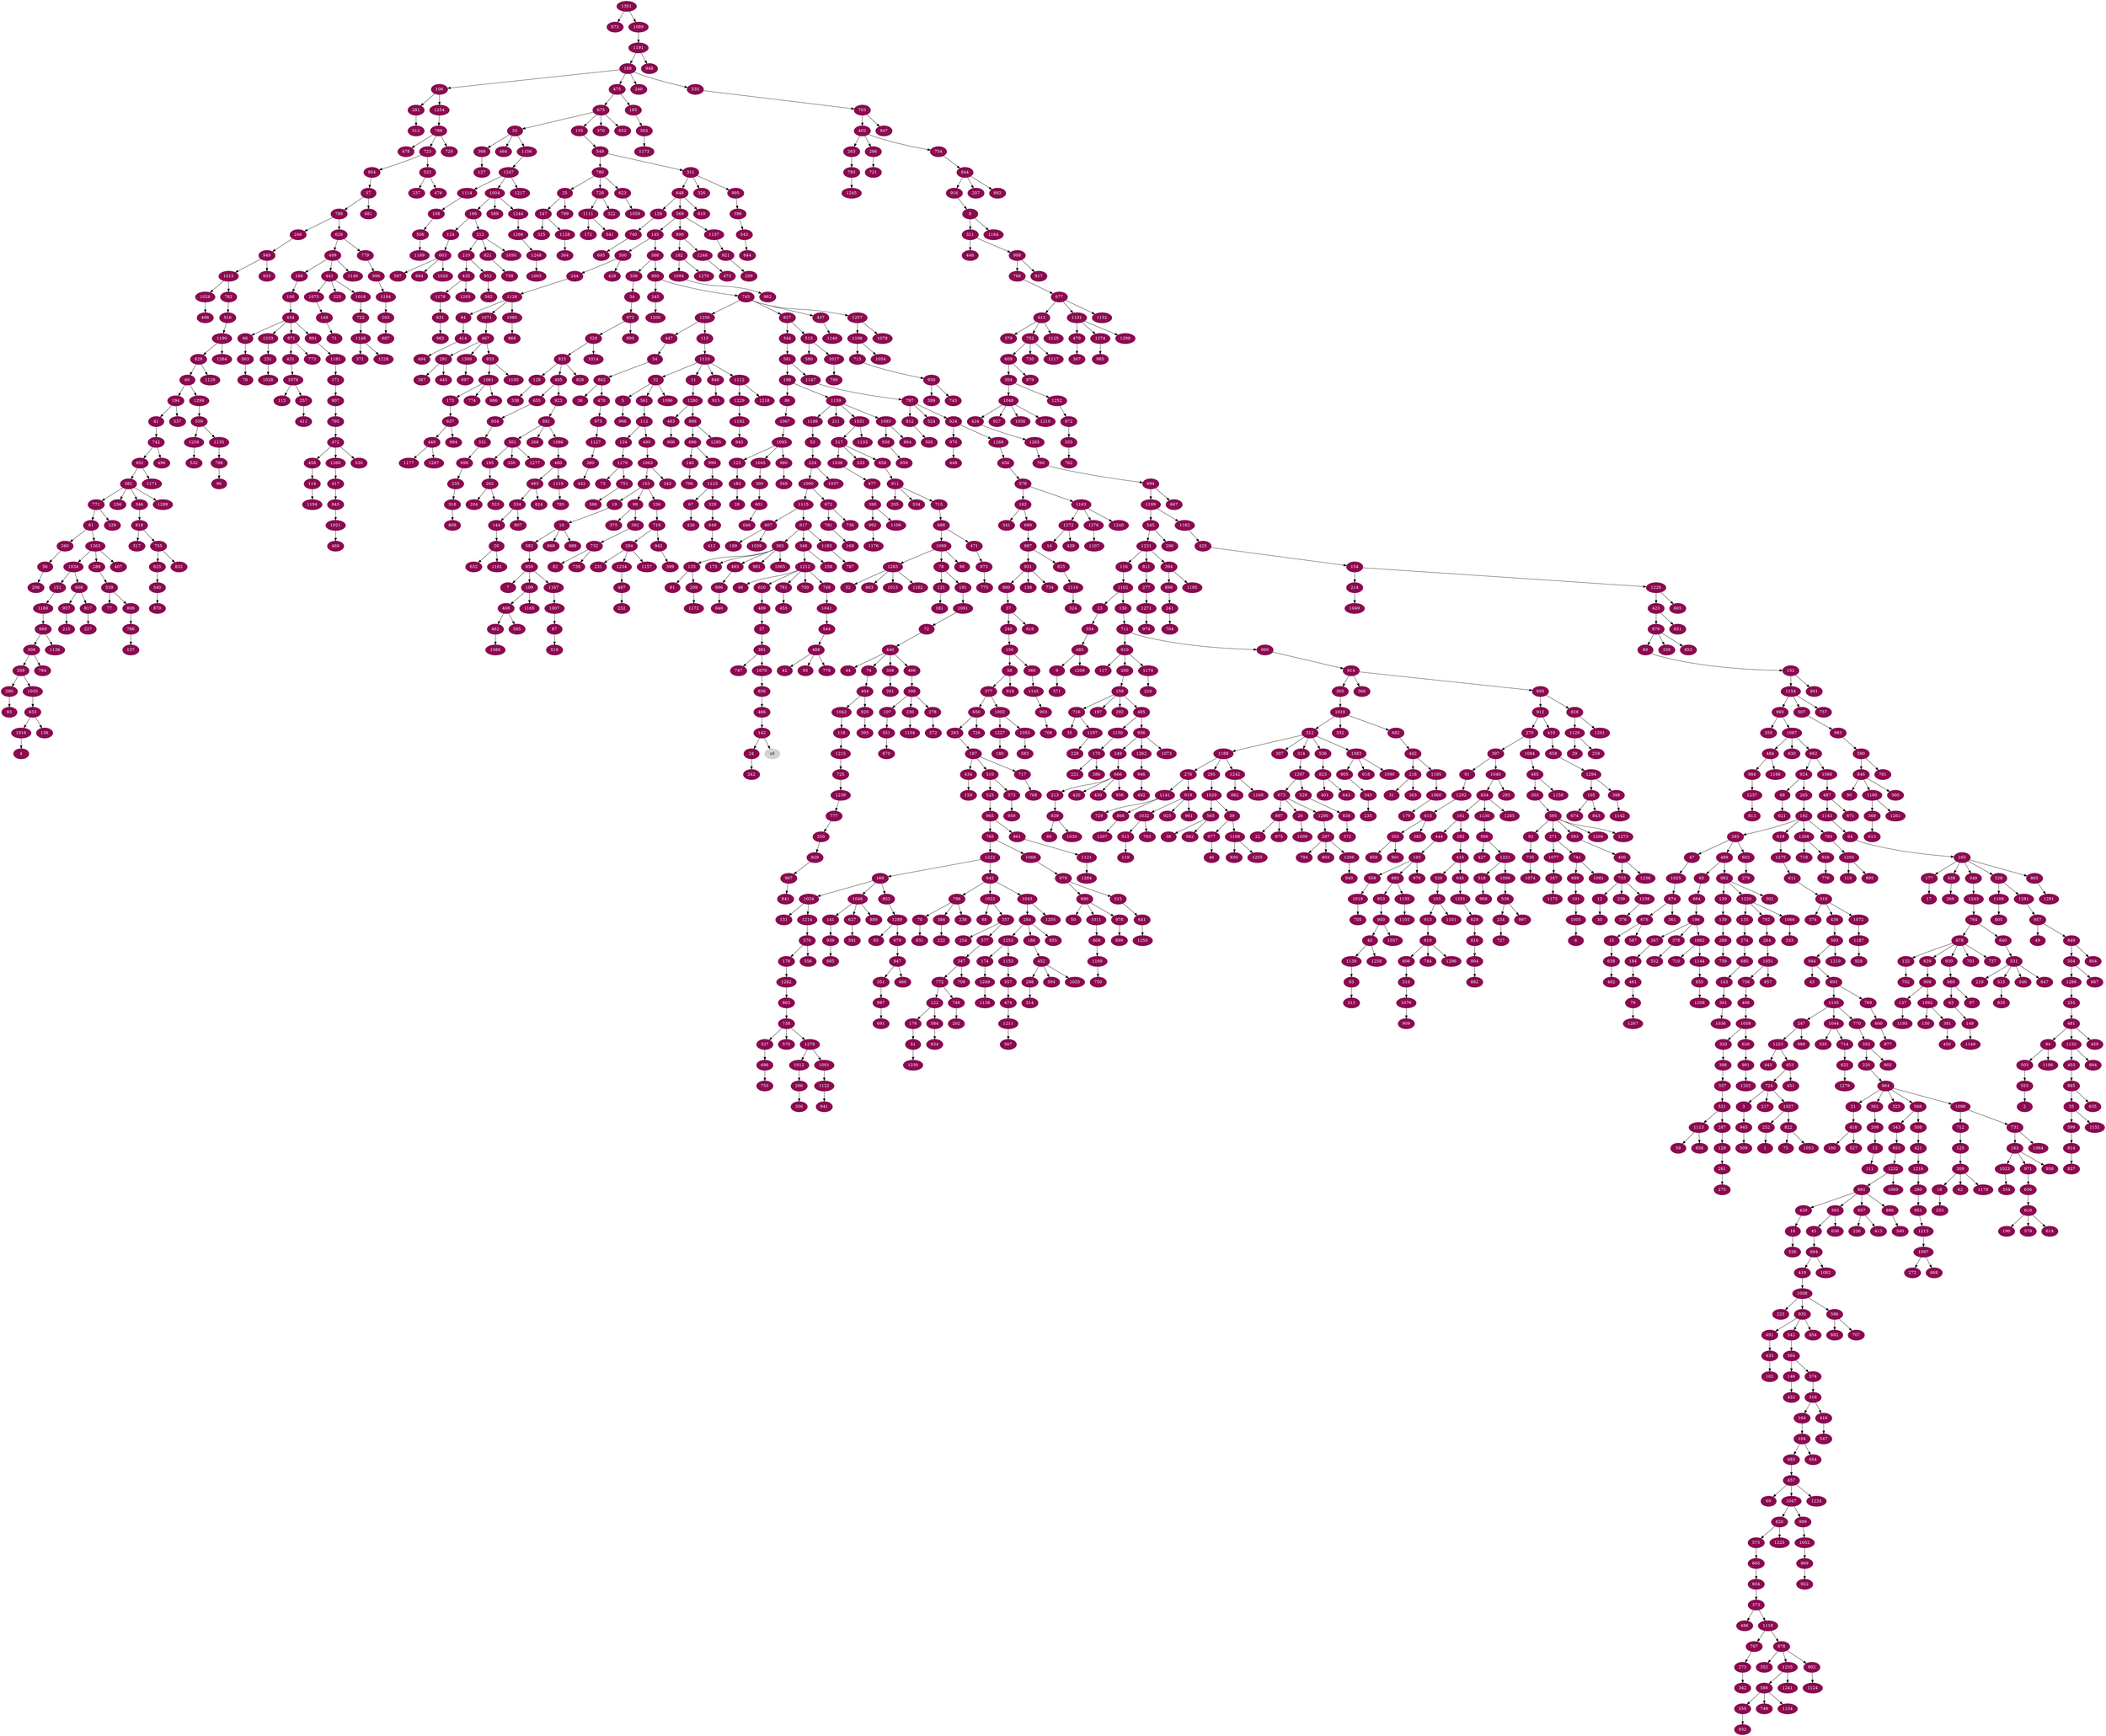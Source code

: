 digraph G {
node [color=deeppink4, style=filled, fontcolor=white];
252 -> 1;
553 -> 2;
724 -> 3;
1016 -> 4;
32 -> 5;
1005 -> 6;
850 -> 7;
916 -> 8;
485 -> 9;
19 -> 10;
1110 -> 11;
733 -> 12;
208 -> 13;
1272 -> 14;
676 -> 15;
429 -> 16;
177 -> 17;
309 -> 18;
153 -> 19;
144 -> 20;
964 -> 21;
897 -> 22;
1102 -> 23;
142 -> 24;
780 -> 25;
673 -> 26;
409 -> 27;
183 -> 28;
1120 -> 29;
12 -> 30;
218 -> 31;
1110 -> 32;
885 -> 33;
336 -> 34;
716 -> 35;
842 -> 36;
880 -> 37;
565 -> 38;
1029 -> 39;
900 -> 40;
194 -> 41;
488 -> 42;
944 -> 43;
440 -> 44;
383 -> 45;
977 -> 46;
285 -> 47;
1212 -> 48;
957 -> 49;
690 -> 50;
176 -> 51;
1283 -> 52;
1198 -> 53;
447 -> 54;
675 -> 55;
260 -> 56;
954 -> 57;
156 -> 58;
1113 -> 59;
829 -> 60;
133 -> 61;
309 -> 62;
660 -> 63;
1143 -> 64;
489 -> 65;
454 -> 66;
1123 -> 67;
924 -> 68;
457 -> 69;
796 -> 70;
148 -> 71;
1091 -> 72;
1170 -> 73;
440 -> 74;
822 -> 75;
563 -> 76;
539 -> 77;
1099 -> 78;
461 -> 79;
839 -> 80;
771 -> 81;
732 -> 82;
1139 -> 83;
1126 -> 84;
1289 -> 85;
198 -> 86;
1007 -> 87;
1022 -> 88;
876 -> 89;
846 -> 90;
397 -> 91;
595 -> 92;
290 -> 93;
481 -> 94;
488 -> 95;
798 -> 96;
660 -> 97;
1099 -> 98;
153 -> 99;
188 -> 100;
699 -> 101;
433 -> 102;
520 -> 103;
164 -> 104;
1294 -> 105;
189 -> 106;
306 -> 107;
1114 -> 108;
850 -> 109;
1203 -> 110;
13 -> 111;
561 -> 112;
1079 -> 113;
458 -> 114;
1256 -> 115;
1231 -> 116;
910 -> 117;
1042 -> 118;
511 -> 119;
982 -> 120;
78 -> 121;
772 -> 122;
1095 -> 123;
166 -> 124;
712 -> 125;
648 -> 126;
368 -> 127;
815 -> 128;
287 -> 129;
1102 -> 130;
1024 -> 131;
678 -> 132;
365 -> 133;
112 -> 134;
1220 -> 135;
633 -> 136;
908 -> 137;
931 -> 138;
120 -> 139;
696 -> 140;
1046 -> 141;
466 -> 142;
680 -> 143;
334 -> 144;
569 -> 145;
564 -> 146;
25 -> 147;
1075 -> 148;
63 -> 149;
1092 -> 150;
1034 -> 151;
89 -> 152;
1063 -> 153;
425 -> 154;
675 -> 155;
248 -> 156;
786 -> 157;
200 -> 158;
434 -> 159;
418 -> 160;
834 -> 161;
578 -> 162;
731 -> 163;
316 -> 164;
64 -> 165;
1004 -> 166;
1077 -> 167;
791 -> 168;
1222 -> 169;
1150 -> 170;
1181 -> 171;
1111 -> 172;
1061 -> 173;
1253 -> 174;
365 -> 175;
122 -> 176;
165 -> 177;
576 -> 178;
1060 -> 179;
1227 -> 180;
121 -> 181;
890 -> 182;
123 -> 183;
267 -> 184;
475 -> 185;
284 -> 186;
283 -> 187;
499 -> 188;
1191 -> 189;
610 -> 190;
78 -> 191;
265 -> 192;
444 -> 193;
60 -> 194;
501 -> 195;
884 -> 196;
158 -> 197;
581 -> 198;
607 -> 199;
910 -> 200;
358 -> 201;
746 -> 202;
1184 -> 203;
262 -> 204;
911 -> 205;
56 -> 206;
844 -> 207;
362 -> 208;
133 -> 209;
212 -> 210;
1159 -> 211;
166 -> 212;
666 -> 213;
154 -> 214;
937 -> 215;
1174 -> 216;
724 -> 217;
442 -> 218;
531 -> 219;
353 -> 220;
170 -> 221;
384 -> 222;
1008 -> 223;
53 -> 224;
441 -> 225;
657 -> 226;
817 -> 227;
1197 -> 228;
771 -> 229;
306 -> 230;
294 -> 231;
497 -> 232;
698 -> 233;
538 -> 234;
345 -> 235;
153 -> 236;
522 -> 237;
796 -> 238;
733 -> 239;
189 -> 240;
898 -> 241;
24 -> 242;
1063 -> 243;
500 -> 244;
860 -> 245;
789 -> 246;
1105 -> 247;
37 -> 248;
936 -> 249;
777 -> 250;
1233 -> 251;
1027 -> 252;
18 -> 253;
357 -> 254;
1286 -> 255;
382 -> 256;
1079 -> 257;
348 -> 258;
1120 -> 259;
81 -> 260;
129 -> 261;
195 -> 262;
402 -> 263;
792 -> 264;
924 -> 265;
1012 -> 266;
196 -> 267;
881 -> 268;
438 -> 269;
912 -> 270;
595 -> 271;
1097 -> 272;
767 -> 273;
135 -> 274;
261 -> 275;
1188 -> 276;
811 -> 277;
306 -> 278;
602 -> 279;
1216 -> 280;
106 -> 281;
161 -> 282;
650 -> 283;
1043 -> 284;
192 -> 285;
402 -> 286;
521 -> 287;
1263 -> 288;
139 -> 289;
359 -> 290;
467 -> 291;
158 -> 292;
1040 -> 293;
719 -> 294;
1188 -> 295;
545 -> 296;
1290 -> 297;
452 -> 298;
921 -> 299;
1045 -> 300;
143 -> 301;
982 -> 302;
465 -> 303;
609 -> 304;
914 -> 305;
406 -> 306;
312 -> 307;
669 -> 308;
125 -> 309;
606 -> 310;
549 -> 311;
1010 -> 312;
83 -> 313;
312 -> 314;
979 -> 315;
574 -> 316;
818 -> 317;
233 -> 318;
611 -> 319;
1058 -> 320;
8 -> 321;
728 -> 322;
964 -> 323;
1116 -> 324;
147 -> 325;
311 -> 326;
738 -> 327;
972 -> 328;
1123 -> 329;
501 -> 330;
934 -> 331;
1010 -> 332;
1066 -> 333;
463 -> 334;
1044 -> 335;
588 -> 336;
388 -> 337;
128 -> 338;
876 -> 339;
886 -> 340;
162 -> 341;
273 -> 342;
568 -> 343;
827 -> 344;
905 -> 345;
382 -> 346;
577 -> 347;
617 -> 348;
165 -> 349;
993 -> 350;
847 -> 351;
878 -> 352;
770 -> 353;
1023 -> 354;
615 -> 355;
266 -> 356;
1022 -> 357;
440 -> 358;
308 -> 359;
156 -> 360;
874 -> 361;
964 -> 362;
218 -> 363;
1128 -> 364;
617 -> 365;
914 -> 366;
479 -> 367;
55 -> 368;
1160 -> 369;
675 -> 370;
1148 -> 371;
838 -> 372;
604 -> 373;
319 -> 374;
99 -> 375;
1238 -> 376;
58 -> 377;
196 -> 378;
612 -> 379;
1127 -> 380;
1092 -> 381;
651 -> 382;
661 -> 383;
796 -> 384;
615 -> 385;
170 -> 386;
291 -> 387;
320 -> 388;
950 -> 389;
477 -> 390;
27 -> 391;
99 -> 392;
595 -> 393;
1231 -> 394;
920 -> 395;
995 -> 396;
270 -> 397;
1294 -> 398;
942 -> 399;
393 -> 400;
823 -> 401;
703 -> 402;
1132 -> 403;
74 -> 404;
815 -> 405;
440 -> 406;
1263 -> 407;
109 -> 408;
620 -> 409;
912 -> 410;
257 -> 411;
649 -> 412;
657 -> 413;
84 -> 414;
282 -> 415;
316 -> 416;
1260 -> 417;
21 -> 418;
664 -> 419;
666 -> 420;
508 -> 421;
146 -> 422;
1226 -> 423;
1048 -> 424;
1182 -> 425;
67 -> 426;
566 -> 427;
500 -> 428;
661 -> 429;
666 -> 430;
871 -> 431;
380 -> 432;
491 -> 433;
187 -> 434;
210 -> 435;
319 -> 436;
745 -> 437;
165 -> 438;
1272 -> 439;
72 -> 440;
499 -> 441;
682 -> 442;
1223 -> 443;
161 -> 444;
291 -> 445;
321 -> 446;
1256 -> 447;
970 -> 448;
637 -> 449;
381 -> 450;
453 -> 451;
186 -> 452;
1223 -> 453;
100 -> 454;
781 -> 455;
1269 -> 456;
683 -> 457;
472 -> 458;
481 -> 459;
847 -> 460;
184 -> 461;
408 -> 462;
480 -> 463;
55 -> 464;
1084 -> 465;
836 -> 466;
1071 -> 467;
756 -> 468;
1021 -> 469;
842 -> 470;
688 -> 471;
795 -> 472;
1246 -> 473;
557 -> 474;
189 -> 475;
522 -> 476;
1038 -> 477;
788 -> 478;
1131 -> 479;
1086 -> 480;
255 -> 481;
638 -> 482;
1280 -> 483;
1087 -> 484;
554 -> 485;
373 -> 486;
1088 -> 487;
544 -> 488;
285 -> 489;
112 -> 490;
935 -> 491;
946 -> 492;
365 -> 493;
414 -> 494;
158 -> 495;
742 -> 496;
1234 -> 497;
1026 -> 498;
628 -> 499;
145 -> 500;
881 -> 501;
185 -> 502;
94 -> 503;
849 -> 504;
812 -> 505;
108 -> 506;
1154 -> 507;
568 -> 508;
945 -> 509;
187 -> 510;
1032 -> 511;
281 -> 512;
827 -> 513;
298 -> 514;
531 -> 515;
782 -> 516;
1031 -> 517;
1221 -> 518;
87 -> 519;
415 -> 520;
337 -> 521;
723 -> 522;
262 -> 523;
797 -> 524;
510 -> 525;
16 -> 526;
418 -> 527;
165 -> 528;
1297 -> 529;
472 -> 530;
840 -> 531;
1259 -> 532;
517 -> 533;
911 -> 534;
189 -> 535;
312 -> 536;
194 -> 537;
1006 -> 538;
288 -> 539;
625 -> 540;
1111 -> 541;
935 -> 542;
396 -> 543;
1041 -> 544;
1199 -> 545;
531 -> 546;
416 -> 547;
980 -> 548;
155 -> 549;
586 -> 550;
107 -> 551;
378 -> 552;
503 -> 553;
23 -> 554;
872 -> 555;
576 -> 556;
1153 -> 557;
193 -> 558;
1299 -> 559;
846 -> 560;
32 -> 561;
565 -> 562;
66 -> 563;
542 -> 564;
1029 -> 565;
1130 -> 566;
1211 -> 567;
964 -> 568;
648 -> 569;
738 -> 570;
9 -> 571;
278 -> 572;
510 -> 573;
564 -> 574;
820 -> 575;
1214 -> 576;
357 -> 577;
456 -> 578;
610 -> 579;
513 -> 580;
344 -> 581;
10 -> 582;
1055 -> 583;
122 -> 584;
408 -> 585;
1235 -> 586;
676 -> 587;
145 -> 588;
1004 -> 589;
983 -> 590;
627 -> 591;
952 -> 592;
436 -> 593;
452 -> 594;
303 -> 595;
1008 -> 596;
603 -> 597;
751 -> 598;
33 -> 599;
769 -> 600;
300 -> 601;
285 -> 602;
124 -> 603;
665 -> 604;
1226 -> 605;
819 -> 606;
1115 -> 607;
1034 -> 608;
752 -> 609;
656 -> 610;
1275 -> 611;
677 -> 612;
369 -> 613;
610 -> 614;
1292 -> 615;
37 -> 616;
1115 -> 617;
1083 -> 618;
192 -> 619;
1212 -> 620;
68 -> 621;
714 -> 622;
780 -> 623;
797 -> 624;
755 -> 625;
1058 -> 626;
1046 -> 627;
789 -> 628;
1251 -> 629;
1087 -> 630;
1178 -> 631;
20 -> 632;
1033 -> 633;
584 -> 634;
885 -> 635;
383 -> 636;
173 -> 637;
15 -> 638;
678 -> 639;
896 -> 640;
315 -> 641;
1222 -> 642;
823 -> 643;
543 -> 644;
415 -> 645;
601 -> 646;
531 -> 647;
311 -> 648;
329 -> 649;
377 -> 650;
742 -> 651;
675 -> 652;
343 -> 653;
104 -> 654;
405 -> 655;
971 -> 656;
661 -> 657;
410 -> 658;
938 -> 659;
930 -> 660;
1232 -> 661;
1087 -> 662;
1283 -> 663;
45 -> 664;
575 -> 665;
249 -> 666;
694 -> 667;
1097 -> 668;
1180 -> 669;
551 -> 670;
487 -> 671;
1000 -> 672;
1297 -> 673;
105 -> 674;
475 -> 675;
874 -> 676;
766 -> 677;
764 -> 678;
1289 -> 679;
274 -> 680;
57 -> 681;
1010 -> 682;
104 -> 683;
603 -> 684;
939 -> 685;
327 -> 686;
203 -> 687;
715 -> 688;
162 -> 689;
979 -> 690;
987 -> 691;
596 -> 692;
914 -> 693;
760 -> 694;
740 -> 695;
888 -> 696;
1300 -> 697;
331 -> 698;
741 -> 699;
1212 -> 700;
678 -> 701;
132 -> 702;
535 -> 703;
241 -> 704;
1019 -> 705;
140 -> 706;
596 -> 707;
903 -> 708;
347 -> 709;
1062 -> 710;
130 -> 711;
1098 -> 712;
1196 -> 713;
1044 -> 714;
911 -> 715;
158 -> 716;
187 -> 717;
1268 -> 718;
236 -> 719;
788 -> 720;
286 -> 721;
1018 -> 722;
788 -> 723;
453 -> 724;
1215 -> 725;
650 -> 726;
234 -> 727;
780 -> 728;
1141 -> 729;
752 -> 730;
1098 -> 731;
392 -> 732;
400 -> 733;
931 -> 734;
92 -> 735;
672 -> 736;
678 -> 737;
863 -> 738;
732 -> 739;
126 -> 740;
271 -> 741;
41 -> 742;
950 -> 743;
819 -> 744;
860 -> 745;
772 -> 746;
391 -> 747;
1212 -> 748;
586 -> 749;
1169 -> 750;
1170 -> 751;
612 -> 752;
686 -> 753;
402 -> 754;
818 -> 755;
1051 -> 756;
1154 -> 757;
821 -> 758;
289 -> 759;
1265 -> 760;
590 -> 761;
555 -> 762;
1032 -> 763;
1243 -> 764;
965 -> 765;
998 -> 766;
1118 -> 767;
717 -> 768;
893 -> 769;
1105 -> 770;
382 -> 771;
347 -> 772;
871 -> 773;
1061 -> 774;
973 -> 775;
926 -> 776;
1239 -> 777;
488 -> 778;
628 -> 779;
549 -> 780;
1212 -> 781;
1015 -> 782;
192 -> 783;
308 -> 784;
1119 -> 785;
806 -> 786;
1183 -> 787;
1254 -> 788;
57 -> 789;
1017 -> 790;
672 -> 791;
1220 -> 792;
263 -> 793;
297 -> 794;
907 -> 795;
642 -> 796;
1147 -> 797;
1135 -> 798;
25 -> 799;
972 -> 800;
152 -> 801;
353 -> 802;
297 -> 803;
849 -> 804;
1109 -> 805;
539 -> 806;
334 -> 807;
1011 -> 808;
318 -> 809;
648 -> 810;
1231 -> 811;
797 -> 812;
1237 -> 813;
599 -> 814;
328 -> 815;
629 -> 816;
608 -> 817;
346 -> 818;
913 -> 819;
1047 -> 820;
212 -> 821;
1027 -> 822;
536 -> 823;
463 -> 824;
887 -> 825;
815 -> 826;
745 -> 827;
693 -> 828;
1190 -> 829;
1108 -> 830;
70 -> 831;
755 -> 832;
467 -> 833;
1040 -> 834;
515 -> 835;
1070 -> 836;
814 -> 837;
529 -> 838;
213 -> 839;
764 -> 840;
967 -> 841;
54 -> 842;
105 -> 843;
754 -> 844;
417 -> 845;
590 -> 846;
679 -> 847;
1110 -> 848;
957 -> 849;
582 -> 850;
423 -> 851;
169 -> 852;
883 -> 853;
935 -> 854;
1144 -> 855;
1113 -> 856;
1051 -> 857;
517 -> 858;
355 -> 859;
588 -> 860;
965 -> 861;
1242 -> 862;
1282 -> 863;
1093 -> 864;
165 -> 865;
1141 -> 866;
504 -> 867;
1085 -> 868;
10 -> 869;
540 -> 870;
454 -> 871;
1252 -> 872;
1301 -> 873;
1025 -> 874;
897 -> 875;
423 -> 876;
600 -> 877;
1118 -> 878;
609 -> 879;
931 -> 880;
923 -> 881;
904 -> 882;
193 -> 883;
65 -> 884;
403 -> 885;
661 -> 886;
689 -> 887;
1280 -> 888;
1046 -> 889;
569 -> 890;
454 -> 891;
844 -> 892;
944 -> 893;
1132 -> 894;
1203 -> 895;
493 -> 896;
673 -> 897;
394 -> 898;
978 -> 899;
853 -> 900;
355 -> 901;
878 -> 902;
1145 -> 903;
816 -> 904;
1083 -> 905;
483 -> 906;
171 -> 907;
639 -> 908;
1076 -> 909;
711 -> 910;
858 -> 911;
693 -> 912;
103 -> 913;
960 -> 914;
848 -> 915;
844 -> 916;
998 -> 917;
58 -> 918;
276 -> 919;
404 -> 920;
1137 -> 921;
969 -> 922;
405 -> 923;
662 -> 924;
919 -> 925;
1268 -> 926;
1048 -> 927;
1187 -> 928;
250 -> 929;
678 -> 930;
887 -> 931;
550 -> 932;
949 -> 933;
655 -> 934;
1008 -> 935;
495 -> 936;
608 -> 937;
1093 -> 938;
141 -> 939;
1206 -> 940;
1122 -> 941;
719 -> 942;
1192 -> 943;
593 -> 944;
3 -> 945;
1262 -> 946;
703 -> 947;
1191 -> 948;
246 -> 949;
713 -> 950;
280 -> 951;
210 -> 952;
876 -> 953;
723 -> 954;
284 -> 955;
666 -> 956;
1281 -> 957;
163 -> 958;
573 -> 959;
711 -> 960;
919 -> 961;
1094 -> 962;
631 -> 963;
220 -> 964;
525 -> 965;
5 -> 966;
929 -> 967;
518 -> 968;
1052 -> 969;
624 -> 970;
163 -> 971;
34 -> 972;
471 -> 973;
1271 -> 974;
470 -> 975;
193 -> 976;
39 -> 977;
690 -> 978;
1068 -> 979;
1095 -> 980;
365 -> 981;
489 -> 982;
507 -> 983;
484 -> 984;
1274 -> 985;
1061 -> 986;
351 -> 987;
10 -> 988;
247 -> 989;
696 -> 990;
626 -> 991;
390 -> 992;
1154 -> 993;
637 -> 994;
311 -> 995;
779 -> 996;
538 -> 997;
321 -> 998;
1047 -> 999;
224 -> 1000;
1278 -> 1001;
377 -> 1002;
1248 -> 1003;
1247 -> 1004;
101 -> 1005;
1221 -> 1006;
1167 -> 1007;
419 -> 1008;
26 -> 1009;
305 -> 1010;
690 -> 1011;
1278 -> 1012;
1283 -> 1013;
328 -> 1014;
949 -> 1015;
633 -> 1016;
513 -> 1017;
441 -> 1018;
558 -> 1019;
603 -> 1020;
845 -> 1021;
642 -> 1022;
163 -> 1023;
169 -> 1024;
47 -> 1025;
1015 -> 1026;
724 -> 1027;
251 -> 1028;
295 -> 1029;
839 -> 1030;
1159 -> 1031;
919 -> 1032;
359 -> 1033;
1263 -> 1034;
452 -> 1035;
301 -> 1036;
224 -> 1037;
517 -> 1038;
607 -> 1039;
397 -> 1040;
748 -> 1041;
404 -> 1042;
642 -> 1043;
1105 -> 1044;
1095 -> 1045;
169 -> 1046;
457 -> 1047;
304 -> 1048;
214 -> 1049;
212 -> 1050;
264 -> 1051;
999 -> 1052;
822 -> 1053;
1196 -> 1054;
1002 -> 1055;
1048 -> 1056;
900 -> 1057;
468 -> 1058;
623 -> 1059;
1195 -> 1060;
833 -> 1061;
196 -> 1062;
490 -> 1063;
731 -> 1064;
365 -> 1065;
1220 -> 1066;
86 -> 1067;
765 -> 1068;
1232 -> 1069;
391 -> 1070;
1126 -> 1071;
319 -> 1072;
936 -> 1073;
735 -> 1074;
441 -> 1075;
310 -> 1076;
271 -> 1077;
1257 -> 1078;
431 -> 1079;
462 -> 1080;
741 -> 1081;
664 -> 1082;
312 -> 1083;
270 -> 1084;
1126 -> 1085;
881 -> 1086;
993 -> 1087;
662 -> 1088;
1301 -> 1089;
1083 -> 1090;
191 -> 1091;
908 -> 1092;
1159 -> 1093;
182 -> 1094;
1067 -> 1095;
32 -> 1096;
1213 -> 1097;
964 -> 1098;
688 -> 1099;
833 -> 1100;
103 -> 1101;
116 -> 1102;
1155 -> 1103;
230 -> 1104;
893 -> 1105;
390 -> 1106;
1276 -> 1107;
39 -> 1108;
528 -> 1109;
115 -> 1110;
728 -> 1111;
1110 -> 1112;
521 -> 1113;
1247 -> 1114;
1000 -> 1115;
825 -> 1116;
752 -> 1117;
373 -> 1118;
480 -> 1119;
828 -> 1120;
861 -> 1121;
1001 -> 1122;
990 -> 1123;
902 -> 1124;
612 -> 1125;
244 -> 1126;
975 -> 1127;
147 -> 1128;
829 -> 1129;
834 -> 1130;
677 -> 1131;
481 -> 1132;
1031 -> 1133;
586 -> 1134;
559 -> 1135;
669 -> 1136;
569 -> 1137;
1249 -> 1138;
40 -> 1139;
437 -> 1140;
276 -> 1141;
398 -> 1142;
487 -> 1143;
1062 -> 1144;
360 -> 1145;
499 -> 1146;
581 -> 1147;
722 -> 1148;
149 -> 1149;
495 -> 1150;
33 -> 1151;
677 -> 1152;
1253 -> 1153;
152 -> 1154;
883 -> 1155;
55 -> 1156;
294 -> 1157;
465 -> 1158;
198 -> 1159;
846 -> 1160;
20 -> 1161;
1283 -> 1162;
578 -> 1163;
8 -> 1164;
109 -> 1165;
484 -> 1166;
850 -> 1167;
1242 -> 1168;
808 -> 1169;
134 -> 1170;
651 -> 1171;
209 -> 1172;
502 -> 1173;
910 -> 1174;
167 -> 1175;
992 -> 1176;
449 -> 1177;
435 -> 1178;
309 -> 1179;
151 -> 1180;
891 -> 1181;
1199 -> 1182;
617 -> 1183;
996 -> 1184;
394 -> 1185;
94 -> 1186;
1072 -> 1187;
312 -> 1188;
506 -> 1189;
516 -> 1190;
1089 -> 1191;
1229 -> 1192;
137 -> 1193;
114 -> 1194;
442 -> 1195;
1257 -> 1196;
716 -> 1197;
1159 -> 1198;
694 -> 1199;
245 -> 1200;
828 -> 1201;
991 -> 1202;
783 -> 1203;
595 -> 1204;
1043 -> 1205;
297 -> 1206;
866 -> 1207;
855 -> 1208;
485 -> 1209;
1048 -> 1210;
474 -> 1211;
348 -> 1212;
951 -> 1213;
1024 -> 1214;
118 -> 1215;
421 -> 1216;
1247 -> 1217;
1112 -> 1218;
593 -> 1219;
982 -> 1220;
566 -> 1221;
765 -> 1222;
247 -> 1223;
457 -> 1224;
820 -> 1225;
154 -> 1226;
1002 -> 1227;
1148 -> 1228;
1112 -> 1229;
51 -> 1230;
545 -> 1231;
653 -> 1232;
454 -> 1233;
294 -> 1234;
878 -> 1235;
400 -> 1236;
984 -> 1237;
733 -> 1238;
725 -> 1239;
1163 -> 1240;
1235 -> 1241;
1188 -> 1242;
349 -> 1243;
1004 -> 1244;
793 -> 1245;
890 -> 1246;
1156 -> 1247;
1266 -> 1248;
174 -> 1249;
641 -> 1250;
645 -> 1251;
304 -> 1252;
284 -> 1253;
106 -> 1254;
1108 -> 1255;
745 -> 1256;
745 -> 1257;
40 -> 1258;
559 -> 1259;
472 -> 1260;
1160 -> 1261;
936 -> 1262;
81 -> 1263;
1190 -> 1264;
424 -> 1265;
1244 -> 1266;
79 -> 1267;
192 -> 1268;
624 -> 1269;
182 -> 1270;
277 -> 1271;
1163 -> 1272;
595 -> 1273;
1131 -> 1274;
619 -> 1275;
1163 -> 1276;
501 -> 1277;
738 -> 1278;
622 -> 1279;
11 -> 1280;
528 -> 1281;
178 -> 1282;
1099 -> 1283;
1121 -> 1284;
834 -> 1285;
504 -> 1286;
449 -> 1287;
382 -> 1288;
852 -> 1289;
673 -> 1290;
865 -> 1291;
91 -> 1292;
435 -> 1293;
658 -> 1294;
888 -> 1295;
819 -> 1296;
314 -> 1297;
1131 -> 1298;
60 -> 1299;
467 -> 1300;
node [color=lightgrey, style=filled, fontcolor=black];
142 -> s0;
}

